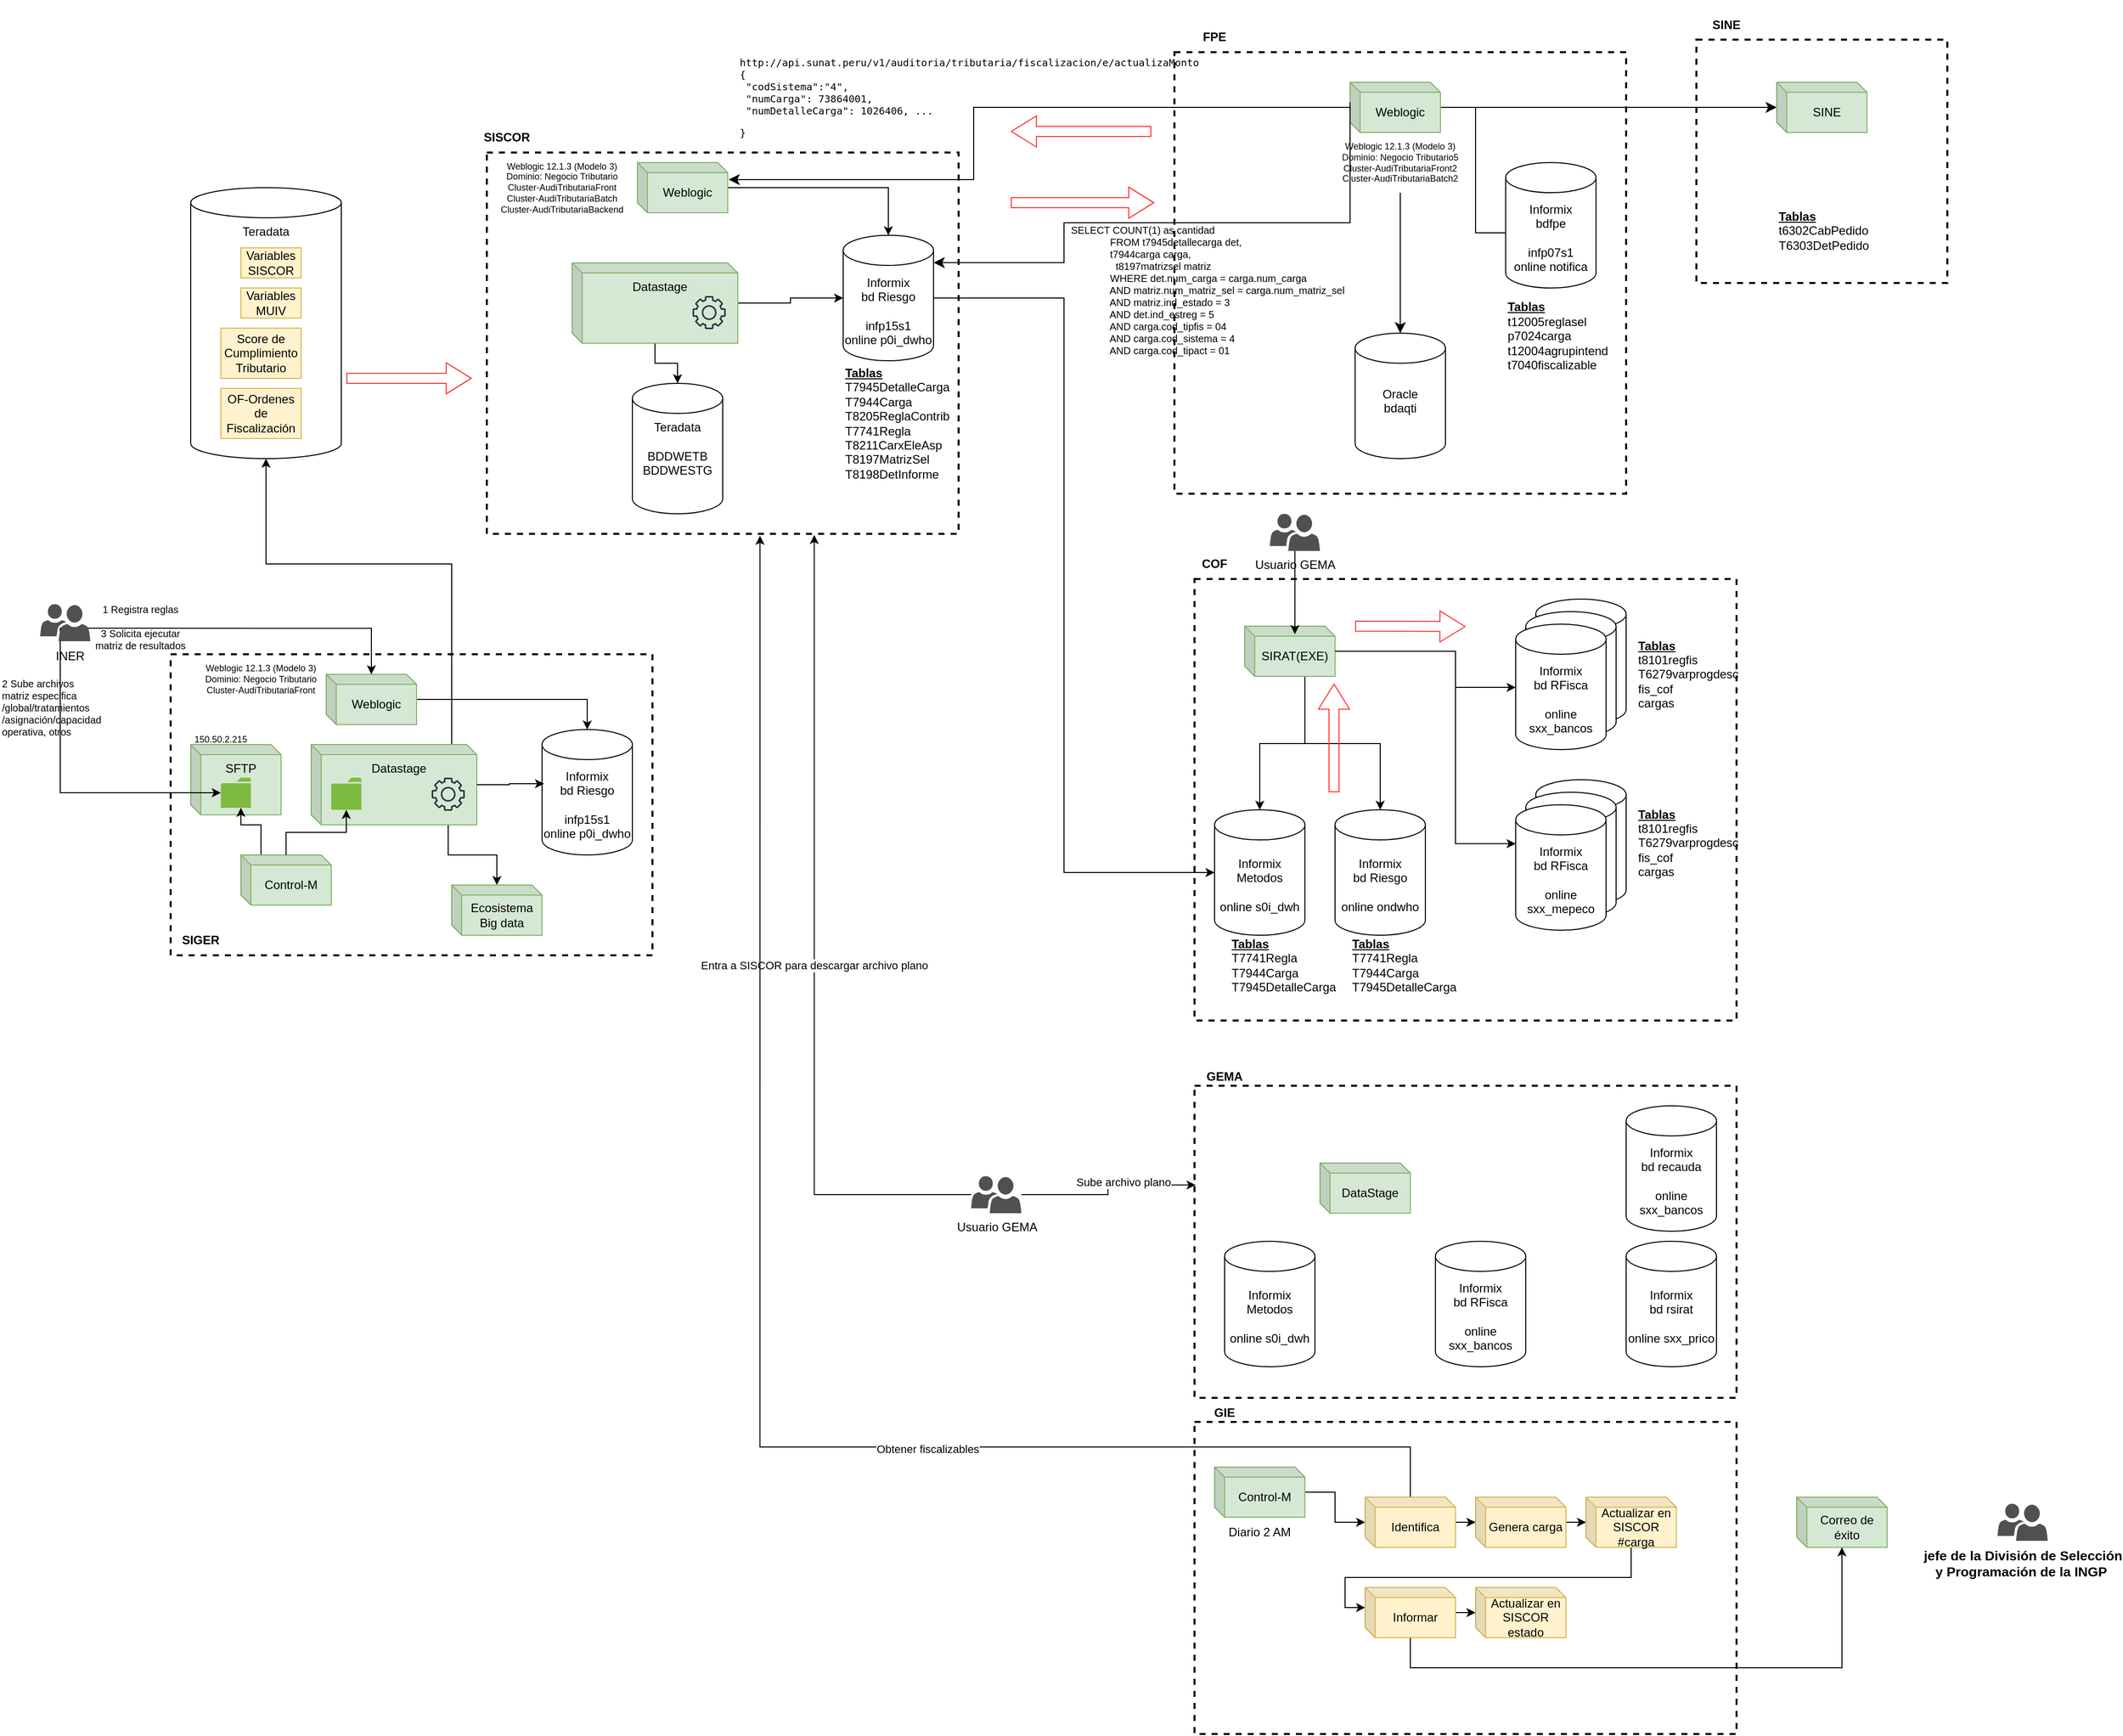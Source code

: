 <mxfile version="24.0.2" type="github">
  <diagram name="Página-1" id="nPnS-npcXqcOk9-AM_7p">
    <mxGraphModel dx="2062" dy="1747" grid="1" gridSize="10" guides="1" tooltips="1" connect="1" arrows="1" fold="1" page="1" pageScale="1" pageWidth="827" pageHeight="1169" math="0" shadow="0">
      <root>
        <mxCell id="0" />
        <mxCell id="1" parent="0" />
        <mxCell id="hk-cd0pmr9pBPQPgSmE_-25" value="&lt;pre style=&quot;font-size: 10px;&quot; class=&quot;code highlight&quot; lang=&quot;java&quot;&gt;&lt;span style=&quot;font-size: 10px;&quot; id=&quot;LC620&quot; class=&quot;line&quot; lang=&quot;java&quot;&gt;&lt;span style=&quot;font-size: 10px;&quot; class=&quot;cm&quot;&gt;http://api.sunat.peru/v1/auditoria/tributaria/fiscalizacion/e/actualizaMonto&lt;/span&gt;&lt;/span&gt;&lt;br style=&quot;font-size: 10px;&quot;&gt;&lt;span style=&quot;font-size: 10px;&quot; id=&quot;LC623&quot; class=&quot;line&quot; lang=&quot;java&quot;&gt;&lt;span style=&quot;font-size: 10px;&quot; class=&quot;cm&quot;&gt;{&lt;/span&gt;&lt;/span&gt;&lt;br style=&quot;font-size: 10px;&quot;&gt;&lt;span style=&quot;font-size: 10px;&quot; id=&quot;LC624&quot; class=&quot;line&quot; lang=&quot;java&quot;&gt;&lt;span style=&quot;font-size: 10px;&quot; class=&quot;cm&quot;&gt; &quot;codSistema&quot;:&quot;4&quot;,&lt;/span&gt;&lt;/span&gt;&lt;br style=&quot;font-size: 10px;&quot;&gt;&lt;span style=&quot;font-size: 10px;&quot; id=&quot;LC625&quot; class=&quot;line&quot; lang=&quot;java&quot;&gt;&lt;span style=&quot;font-size: 10px;&quot; class=&quot;cm&quot;&gt; &quot;numCarga&quot;: 73864001,&lt;/span&gt;&lt;/span&gt;&lt;br style=&quot;font-size: 10px;&quot;&gt;&lt;span style=&quot;font-size: 10px;&quot; id=&quot;LC626&quot; class=&quot;line&quot; lang=&quot;java&quot;&gt;&lt;span style=&quot;font-size: 10px;&quot; class=&quot;cm&quot;&gt; &quot;numDetalleCarga&quot;: 1026406, ...&lt;/span&gt;&lt;/span&gt;&lt;/pre&gt;&lt;pre style=&quot;font-size: 10px;&quot; class=&quot;code highlight&quot; lang=&quot;java&quot;&gt;}&lt;/pre&gt;&lt;pre style=&quot;font-size: 10px;&quot; class=&quot;code highlight&quot; lang=&quot;java&quot;&gt;&lt;br style=&quot;font-size: 10px;&quot;&gt;&lt;/pre&gt;" style="text;whiteSpace=wrap;html=1;fontSize=10;" parent="1" vertex="1">
          <mxGeometry x="555" y="-222.5" width="515" height="105" as="geometry" />
        </mxCell>
        <mxCell id="hk-cd0pmr9pBPQPgSmE_-14" value="" style="rounded=0;whiteSpace=wrap;html=1;dashed=1;fillColor=none;strokeWidth=2;" parent="1" vertex="1">
          <mxGeometry x="1510" y="-222.5" width="250" height="242.5" as="geometry" />
        </mxCell>
        <mxCell id="e_DzQCpD5upc4EDRTpxR-12" value="" style="rounded=0;whiteSpace=wrap;html=1;dashed=1;fillColor=none;strokeWidth=2;" parent="1" vertex="1">
          <mxGeometry x="1010" y="315" width="540" height="440" as="geometry" />
        </mxCell>
        <mxCell id="geifvfFEWeNei55oTGaf-37" value="" style="rounded=0;whiteSpace=wrap;html=1;dashed=1;fillColor=none;strokeWidth=2;" parent="1" vertex="1">
          <mxGeometry x="305" y="-110" width="470" height="380" as="geometry" />
        </mxCell>
        <mxCell id="e_DzQCpD5upc4EDRTpxR-5" value="" style="group" parent="1" vertex="1" connectable="0">
          <mxGeometry x="-10" y="390" width="480" height="300" as="geometry" />
        </mxCell>
        <mxCell id="geifvfFEWeNei55oTGaf-8" value="" style="rounded=0;whiteSpace=wrap;html=1;dashed=1;fillColor=none;strokeWidth=2;" parent="e_DzQCpD5upc4EDRTpxR-5" vertex="1">
          <mxGeometry width="480" height="300" as="geometry" />
        </mxCell>
        <mxCell id="geifvfFEWeNei55oTGaf-9" value="&lt;b&gt;SIGER&lt;/b&gt;" style="text;strokeColor=none;align=center;fillColor=none;html=1;verticalAlign=middle;whiteSpace=wrap;rounded=0;" parent="e_DzQCpD5upc4EDRTpxR-5" vertex="1">
          <mxGeometry y="270" width="60" height="30" as="geometry" />
        </mxCell>
        <mxCell id="geifvfFEWeNei55oTGaf-1" value="Teradata" style="shape=cylinder3;whiteSpace=wrap;html=1;boundedLbl=1;backgroundOutline=1;size=15;verticalAlign=top;" parent="1" vertex="1">
          <mxGeometry x="10" y="-75" width="150" height="270" as="geometry" />
        </mxCell>
        <mxCell id="geifvfFEWeNei55oTGaf-2" value="Variables SISCOR" style="text;strokeColor=#d6b656;align=center;fillColor=#fff2cc;html=1;verticalAlign=middle;whiteSpace=wrap;rounded=0;" parent="1" vertex="1">
          <mxGeometry x="60" y="-15" width="60" height="30" as="geometry" />
        </mxCell>
        <mxCell id="geifvfFEWeNei55oTGaf-3" value="Variables MUIV" style="text;strokeColor=#d6b656;align=center;fillColor=#fff2cc;html=1;verticalAlign=middle;whiteSpace=wrap;rounded=0;" parent="1" vertex="1">
          <mxGeometry x="60" y="25" width="60" height="30" as="geometry" />
        </mxCell>
        <mxCell id="geifvfFEWeNei55oTGaf-4" value="Score de Cumplimiento Tributario" style="text;strokeColor=#d6b656;align=center;fillColor=#fff2cc;html=1;verticalAlign=middle;whiteSpace=wrap;rounded=0;" parent="1" vertex="1">
          <mxGeometry x="40" y="65" width="80" height="50" as="geometry" />
        </mxCell>
        <mxCell id="geifvfFEWeNei55oTGaf-11" style="edgeStyle=orthogonalEdgeStyle;rounded=0;orthogonalLoop=1;jettySize=auto;html=1;" parent="1" source="geifvfFEWeNei55oTGaf-26" target="geifvfFEWeNei55oTGaf-6" edge="1">
          <mxGeometry relative="1" as="geometry">
            <Array as="points">
              <mxPoint x="267" y="590" />
              <mxPoint x="315" y="590" />
            </Array>
          </mxGeometry>
        </mxCell>
        <mxCell id="geifvfFEWeNei55oTGaf-27" style="edgeStyle=orthogonalEdgeStyle;rounded=0;orthogonalLoop=1;jettySize=auto;html=1;" parent="1" source="geifvfFEWeNei55oTGaf-5" target="geifvfFEWeNei55oTGaf-1" edge="1">
          <mxGeometry relative="1" as="geometry">
            <Array as="points">
              <mxPoint x="270" y="300" />
              <mxPoint x="85" y="300" />
            </Array>
          </mxGeometry>
        </mxCell>
        <mxCell id="geifvfFEWeNei55oTGaf-5" value="Datastage&lt;br&gt;" style="shape=cube;whiteSpace=wrap;html=1;boundedLbl=1;backgroundOutline=1;darkOpacity=0.05;darkOpacity2=0.1;size=10;fillColor=#d5e8d4;strokeColor=#82b366;verticalAlign=top;" parent="1" vertex="1">
          <mxGeometry x="130" y="480" width="165" height="80" as="geometry" />
        </mxCell>
        <mxCell id="geifvfFEWeNei55oTGaf-6" value="Ecosistema&lt;br&gt;Big data" style="shape=cube;whiteSpace=wrap;html=1;boundedLbl=1;backgroundOutline=1;darkOpacity=0.05;darkOpacity2=0.1;size=10;fillColor=#d5e8d4;strokeColor=#82b366;" parent="1" vertex="1">
          <mxGeometry x="270" y="620" width="90" height="50" as="geometry" />
        </mxCell>
        <mxCell id="geifvfFEWeNei55oTGaf-13" value="SFTP" style="shape=cube;whiteSpace=wrap;html=1;boundedLbl=1;backgroundOutline=1;darkOpacity=0.05;darkOpacity2=0.1;size=10;fillColor=#d5e8d4;strokeColor=#82b366;verticalAlign=top;" parent="1" vertex="1">
          <mxGeometry x="10" y="480" width="90" height="70" as="geometry" />
        </mxCell>
        <mxCell id="geifvfFEWeNei55oTGaf-14" style="edgeStyle=orthogonalEdgeStyle;rounded=0;orthogonalLoop=1;jettySize=auto;html=1;" parent="1" source="geifvfFEWeNei55oTGaf-17" target="geifvfFEWeNei55oTGaf-19" edge="1">
          <mxGeometry relative="1" as="geometry">
            <Array as="points">
              <mxPoint x="80" y="560" />
              <mxPoint x="60" y="560" />
            </Array>
          </mxGeometry>
        </mxCell>
        <mxCell id="geifvfFEWeNei55oTGaf-24" style="edgeStyle=orthogonalEdgeStyle;rounded=0;orthogonalLoop=1;jettySize=auto;html=1;" parent="1" source="geifvfFEWeNei55oTGaf-15" target="geifvfFEWeNei55oTGaf-23" edge="1">
          <mxGeometry relative="1" as="geometry" />
        </mxCell>
        <mxCell id="geifvfFEWeNei55oTGaf-15" value="Weblogic" style="shape=cube;whiteSpace=wrap;html=1;boundedLbl=1;backgroundOutline=1;darkOpacity=0.05;darkOpacity2=0.1;size=10;fillColor=#d5e8d4;strokeColor=#82b366;" parent="1" vertex="1">
          <mxGeometry x="145" y="410" width="90" height="50" as="geometry" />
        </mxCell>
        <mxCell id="geifvfFEWeNei55oTGaf-16" value="Weblogic 12.1.3 (Modelo 3)&lt;br style=&quot;font-size: 9px;&quot;&gt;Dominio: Negocio Tributario&lt;br style=&quot;font-size: 9px;&quot;&gt;Cluster-AudiTributariaFront" style="text;strokeColor=none;align=center;fillColor=none;html=1;verticalAlign=middle;whiteSpace=wrap;rounded=0;fontSize=9;" parent="1" vertex="1">
          <mxGeometry x="-10" y="400" width="180" height="30" as="geometry" />
        </mxCell>
        <mxCell id="geifvfFEWeNei55oTGaf-17" value="Control-M" style="shape=cube;whiteSpace=wrap;html=1;boundedLbl=1;backgroundOutline=1;darkOpacity=0.05;darkOpacity2=0.1;size=10;fillColor=#d5e8d4;strokeColor=#82b366;" parent="1" vertex="1">
          <mxGeometry x="60" y="590" width="90" height="50" as="geometry" />
        </mxCell>
        <mxCell id="geifvfFEWeNei55oTGaf-18" style="edgeStyle=orthogonalEdgeStyle;rounded=0;orthogonalLoop=1;jettySize=auto;html=1;" parent="1" source="geifvfFEWeNei55oTGaf-17" target="geifvfFEWeNei55oTGaf-20" edge="1">
          <mxGeometry relative="1" as="geometry" />
        </mxCell>
        <mxCell id="geifvfFEWeNei55oTGaf-19" value="" style="sketch=0;pointerEvents=1;shadow=0;dashed=0;html=1;strokeColor=none;labelPosition=center;verticalLabelPosition=bottom;verticalAlign=top;outlineConnect=0;align=center;shape=mxgraph.office.concepts.folder;fillColor=#7FBA42;" parent="1" vertex="1">
          <mxGeometry x="40" y="513" width="30" height="30" as="geometry" />
        </mxCell>
        <mxCell id="geifvfFEWeNei55oTGaf-20" value="" style="sketch=0;pointerEvents=1;shadow=0;dashed=0;html=1;strokeColor=none;labelPosition=center;verticalLabelPosition=bottom;verticalAlign=top;outlineConnect=0;align=center;shape=mxgraph.office.concepts.folder;fillColor=#7FBA42;" parent="1" vertex="1">
          <mxGeometry x="150" y="513" width="30" height="32" as="geometry" />
        </mxCell>
        <mxCell id="geifvfFEWeNei55oTGaf-21" value="OF-Ordenes de Fiscalización" style="text;strokeColor=#d6b656;align=center;fillColor=#fff2cc;html=1;verticalAlign=middle;whiteSpace=wrap;rounded=0;" parent="1" vertex="1">
          <mxGeometry x="40" y="125" width="80" height="50" as="geometry" />
        </mxCell>
        <mxCell id="geifvfFEWeNei55oTGaf-23" value="Informix&lt;br&gt;bd Riesgo&lt;br&gt;&lt;br&gt;infp15s1&lt;br&gt;online p0i_dwho" style="shape=cylinder3;whiteSpace=wrap;html=1;boundedLbl=1;backgroundOutline=1;size=15;" parent="1" vertex="1">
          <mxGeometry x="360" y="465" width="90" height="125" as="geometry" />
        </mxCell>
        <mxCell id="geifvfFEWeNei55oTGaf-25" value="150.50.2.215" style="text;strokeColor=none;align=center;fillColor=none;html=1;verticalAlign=middle;whiteSpace=wrap;rounded=0;fontSize=9;" parent="1" vertex="1">
          <mxGeometry x="10" y="460" width="60" height="30" as="geometry" />
        </mxCell>
        <mxCell id="geifvfFEWeNei55oTGaf-26" value="" style="sketch=0;outlineConnect=0;fontColor=#232F3E;gradientColor=none;fillColor=#232F3D;strokeColor=none;dashed=0;verticalLabelPosition=bottom;verticalAlign=top;align=center;html=1;fontSize=12;fontStyle=0;aspect=fixed;pointerEvents=1;shape=mxgraph.aws4.gear;" parent="1" vertex="1">
          <mxGeometry x="250" y="513" width="33" height="33" as="geometry" />
        </mxCell>
        <mxCell id="geifvfFEWeNei55oTGaf-30" style="edgeStyle=orthogonalEdgeStyle;rounded=0;orthogonalLoop=1;jettySize=auto;html=1;exitX=0.96;exitY=0.65;exitDx=0;exitDy=0;exitPerimeter=0;" parent="1" source="geifvfFEWeNei55oTGaf-28" target="geifvfFEWeNei55oTGaf-15" edge="1">
          <mxGeometry relative="1" as="geometry" />
        </mxCell>
        <mxCell id="geifvfFEWeNei55oTGaf-31" style="edgeStyle=orthogonalEdgeStyle;rounded=0;orthogonalLoop=1;jettySize=auto;html=1;exitX=0.74;exitY=0.649;exitDx=0;exitDy=0;exitPerimeter=0;" parent="1" source="geifvfFEWeNei55oTGaf-28" target="geifvfFEWeNei55oTGaf-19" edge="1">
          <mxGeometry relative="1" as="geometry">
            <Array as="points">
              <mxPoint x="-120" y="364" />
              <mxPoint x="-120" y="528" />
            </Array>
          </mxGeometry>
        </mxCell>
        <mxCell id="geifvfFEWeNei55oTGaf-29" value="INER" style="text;strokeColor=none;align=center;fillColor=none;html=1;verticalAlign=middle;whiteSpace=wrap;rounded=0;" parent="1" vertex="1">
          <mxGeometry x="-140" y="377" width="60" height="30" as="geometry" />
        </mxCell>
        <mxCell id="geifvfFEWeNei55oTGaf-32" value="1 Registra reglas" style="text;strokeColor=none;align=center;fillColor=none;html=1;verticalAlign=middle;whiteSpace=wrap;rounded=0;fontSize=10;" parent="1" vertex="1">
          <mxGeometry x="-90" y="330" width="100" height="30" as="geometry" />
        </mxCell>
        <mxCell id="geifvfFEWeNei55oTGaf-33" value="2 Sube archivos&lt;br style=&quot;font-size: 10px;&quot;&gt;matriz especifica /global/tratamientos&lt;br style=&quot;font-size: 10px;&quot;&gt;/asignación/capacidad operativa, otros" style="text;strokeColor=none;align=left;fillColor=none;html=1;verticalAlign=middle;whiteSpace=wrap;rounded=0;fontSize=10;" parent="1" vertex="1">
          <mxGeometry x="-180" y="412.5" width="100" height="60" as="geometry" />
        </mxCell>
        <mxCell id="geifvfFEWeNei55oTGaf-34" value="3 Solicita ejecutar matriz de resultados" style="text;strokeColor=none;align=center;fillColor=none;html=1;verticalAlign=middle;whiteSpace=wrap;rounded=0;fontSize=10;" parent="1" vertex="1">
          <mxGeometry x="-90" y="360" width="100" height="30" as="geometry" />
        </mxCell>
        <mxCell id="geifvfFEWeNei55oTGaf-36" style="edgeStyle=orthogonalEdgeStyle;rounded=0;orthogonalLoop=1;jettySize=auto;html=1;entryX=0.022;entryY=0.432;entryDx=0;entryDy=0;entryPerimeter=0;" parent="1" source="geifvfFEWeNei55oTGaf-5" target="geifvfFEWeNei55oTGaf-23" edge="1">
          <mxGeometry relative="1" as="geometry" />
        </mxCell>
        <mxCell id="e_DzQCpD5upc4EDRTpxR-9" style="edgeStyle=orthogonalEdgeStyle;rounded=0;orthogonalLoop=1;jettySize=auto;html=1;" parent="1" source="e_DzQCpD5upc4EDRTpxR-1" target="e_DzQCpD5upc4EDRTpxR-4" edge="1">
          <mxGeometry relative="1" as="geometry" />
        </mxCell>
        <mxCell id="e_DzQCpD5upc4EDRTpxR-1" value="Weblogic" style="shape=cube;whiteSpace=wrap;html=1;boundedLbl=1;backgroundOutline=1;darkOpacity=0.05;darkOpacity2=0.1;size=10;fillColor=#d5e8d4;strokeColor=#82b366;" parent="1" vertex="1">
          <mxGeometry x="455" y="-100" width="90" height="50" as="geometry" />
        </mxCell>
        <mxCell id="e_DzQCpD5upc4EDRTpxR-2" value="&lt;b&gt;SISCOR&lt;/b&gt;" style="text;strokeColor=none;align=center;fillColor=none;html=1;verticalAlign=middle;whiteSpace=wrap;rounded=0;" parent="1" vertex="1">
          <mxGeometry x="295" y="-140" width="60" height="30" as="geometry" />
        </mxCell>
        <mxCell id="e_DzQCpD5upc4EDRTpxR-3" value="Weblogic 12.1.3 (Modelo 3)&lt;br style=&quot;font-size: 9px;&quot;&gt;Dominio: Negocio Tributario&lt;br style=&quot;font-size: 9px;&quot;&gt;Cluster-AudiTributariaFront&lt;br&gt;Cluster-AudiTributariaBatch&lt;br&gt;Cluster-AudiTributariaBackend" style="text;strokeColor=none;align=center;fillColor=none;html=1;verticalAlign=middle;whiteSpace=wrap;rounded=0;fontSize=9;" parent="1" vertex="1">
          <mxGeometry x="315" y="-105" width="130" height="60" as="geometry" />
        </mxCell>
        <mxCell id="e_DzQCpD5upc4EDRTpxR-4" value="Informix&lt;br&gt;bd Riesgo&lt;br&gt;&lt;br&gt;infp15s1&lt;br&gt;online p0i_dwho" style="shape=cylinder3;whiteSpace=wrap;html=1;boundedLbl=1;backgroundOutline=1;size=15;" parent="1" vertex="1">
          <mxGeometry x="660" y="-27.5" width="90" height="125" as="geometry" />
        </mxCell>
        <mxCell id="e_DzQCpD5upc4EDRTpxR-10" style="edgeStyle=orthogonalEdgeStyle;rounded=0;orthogonalLoop=1;jettySize=auto;html=1;" parent="1" source="e_DzQCpD5upc4EDRTpxR-6" target="e_DzQCpD5upc4EDRTpxR-8" edge="1">
          <mxGeometry relative="1" as="geometry" />
        </mxCell>
        <mxCell id="e_DzQCpD5upc4EDRTpxR-11" style="edgeStyle=orthogonalEdgeStyle;rounded=0;orthogonalLoop=1;jettySize=auto;html=1;" parent="1" source="e_DzQCpD5upc4EDRTpxR-6" target="e_DzQCpD5upc4EDRTpxR-4" edge="1">
          <mxGeometry relative="1" as="geometry" />
        </mxCell>
        <mxCell id="e_DzQCpD5upc4EDRTpxR-6" value="Datastage&lt;br&gt;" style="shape=cube;whiteSpace=wrap;html=1;boundedLbl=1;backgroundOutline=1;darkOpacity=0.05;darkOpacity2=0.1;size=10;fillColor=#d5e8d4;strokeColor=#82b366;verticalAlign=top;" parent="1" vertex="1">
          <mxGeometry x="390" width="165" height="80" as="geometry" />
        </mxCell>
        <mxCell id="e_DzQCpD5upc4EDRTpxR-7" value="" style="sketch=0;outlineConnect=0;fontColor=#232F3E;gradientColor=none;fillColor=#232F3D;strokeColor=none;dashed=0;verticalLabelPosition=bottom;verticalAlign=top;align=center;html=1;fontSize=12;fontStyle=0;aspect=fixed;pointerEvents=1;shape=mxgraph.aws4.gear;" parent="1" vertex="1">
          <mxGeometry x="510" y="33" width="33" height="33" as="geometry" />
        </mxCell>
        <mxCell id="e_DzQCpD5upc4EDRTpxR-8" value="Teradata&lt;br&gt;&lt;br&gt;BDDWETB&lt;br&gt;BDDWESTG" style="shape=cylinder3;whiteSpace=wrap;html=1;boundedLbl=1;backgroundOutline=1;size=15;verticalAlign=top;" parent="1" vertex="1">
          <mxGeometry x="450" y="120" width="90" height="130" as="geometry" />
        </mxCell>
        <mxCell id="geifvfFEWeNei55oTGaf-28" value="" style="sketch=0;pointerEvents=1;shadow=0;dashed=0;html=1;strokeColor=none;labelPosition=center;verticalLabelPosition=bottom;verticalAlign=top;align=center;fillColor=#505050;shape=mxgraph.mscae.intune.user_group" parent="1" vertex="1">
          <mxGeometry x="-140" y="340" width="50" height="37" as="geometry" />
        </mxCell>
        <mxCell id="e_DzQCpD5upc4EDRTpxR-13" value="&lt;b&gt;COF&lt;/b&gt;" style="text;strokeColor=none;align=center;fillColor=none;html=1;verticalAlign=middle;whiteSpace=wrap;rounded=0;" parent="1" vertex="1">
          <mxGeometry x="1000" y="285" width="60" height="30" as="geometry" />
        </mxCell>
        <mxCell id="e_DzQCpD5upc4EDRTpxR-14" value="Informix&lt;br&gt;bd RFisca&lt;br&gt;&lt;br&gt;sxx_bancos" style="shape=cylinder3;whiteSpace=wrap;html=1;boundedLbl=1;backgroundOutline=1;size=15;" parent="1" vertex="1">
          <mxGeometry x="1350" y="335" width="90" height="125" as="geometry" />
        </mxCell>
        <mxCell id="e_DzQCpD5upc4EDRTpxR-15" value="Informix&lt;br&gt;bd RFisca&lt;br&gt;&lt;br&gt;sxx_bancos" style="shape=cylinder3;whiteSpace=wrap;html=1;boundedLbl=1;backgroundOutline=1;size=15;" parent="1" vertex="1">
          <mxGeometry x="1340" y="347.5" width="90" height="125" as="geometry" />
        </mxCell>
        <mxCell id="e_DzQCpD5upc4EDRTpxR-16" value="Informix&lt;br&gt;bd RFisca&lt;br&gt;&lt;br&gt;online sxx_bancos" style="shape=cylinder3;whiteSpace=wrap;html=1;boundedLbl=1;backgroundOutline=1;size=15;" parent="1" vertex="1">
          <mxGeometry x="1330" y="360" width="90" height="125" as="geometry" />
        </mxCell>
        <mxCell id="e_DzQCpD5upc4EDRTpxR-17" value="Informix&lt;br&gt;bd RFisca&lt;br&gt;&lt;br&gt;sxx_bancos" style="shape=cylinder3;whiteSpace=wrap;html=1;boundedLbl=1;backgroundOutline=1;size=15;" parent="1" vertex="1">
          <mxGeometry x="1350" y="515" width="90" height="125" as="geometry" />
        </mxCell>
        <mxCell id="e_DzQCpD5upc4EDRTpxR-18" value="Informix&lt;br&gt;bd RFisca&lt;br&gt;&lt;br&gt;sxx_bancos" style="shape=cylinder3;whiteSpace=wrap;html=1;boundedLbl=1;backgroundOutline=1;size=15;" parent="1" vertex="1">
          <mxGeometry x="1340" y="527.5" width="90" height="125" as="geometry" />
        </mxCell>
        <mxCell id="e_DzQCpD5upc4EDRTpxR-19" value="Informix&lt;br&gt;bd RFisca&lt;br&gt;&lt;br&gt;online sxx_mepeco" style="shape=cylinder3;whiteSpace=wrap;html=1;boundedLbl=1;backgroundOutline=1;size=15;" parent="1" vertex="1">
          <mxGeometry x="1330" y="540" width="90" height="125" as="geometry" />
        </mxCell>
        <mxCell id="e_DzQCpD5upc4EDRTpxR-28" style="edgeStyle=orthogonalEdgeStyle;rounded=0;orthogonalLoop=1;jettySize=auto;html=1;" parent="1" source="e_DzQCpD5upc4EDRTpxR-20" target="e_DzQCpD5upc4EDRTpxR-16" edge="1">
          <mxGeometry relative="1" as="geometry">
            <Array as="points">
              <mxPoint x="1270" y="387" />
              <mxPoint x="1270" y="423" />
            </Array>
          </mxGeometry>
        </mxCell>
        <mxCell id="e_DzQCpD5upc4EDRTpxR-29" style="edgeStyle=orthogonalEdgeStyle;rounded=0;orthogonalLoop=1;jettySize=auto;html=1;" parent="1" source="e_DzQCpD5upc4EDRTpxR-20" target="e_DzQCpD5upc4EDRTpxR-22" edge="1">
          <mxGeometry relative="1" as="geometry">
            <Array as="points">
              <mxPoint x="1120" y="479" />
              <mxPoint x="1075" y="479" />
            </Array>
          </mxGeometry>
        </mxCell>
        <mxCell id="e_DzQCpD5upc4EDRTpxR-30" style="edgeStyle=orthogonalEdgeStyle;rounded=0;orthogonalLoop=1;jettySize=auto;html=1;" parent="1" source="e_DzQCpD5upc4EDRTpxR-20" target="e_DzQCpD5upc4EDRTpxR-21" edge="1">
          <mxGeometry relative="1" as="geometry">
            <Array as="points">
              <mxPoint x="1120" y="479" />
              <mxPoint x="1195" y="479" />
            </Array>
          </mxGeometry>
        </mxCell>
        <mxCell id="e_DzQCpD5upc4EDRTpxR-20" value="SIRAT(EXE)" style="shape=cube;whiteSpace=wrap;html=1;boundedLbl=1;backgroundOutline=1;darkOpacity=0.05;darkOpacity2=0.1;size=10;fillColor=#d5e8d4;strokeColor=#82b366;" parent="1" vertex="1">
          <mxGeometry x="1060" y="362" width="90" height="50" as="geometry" />
        </mxCell>
        <mxCell id="e_DzQCpD5upc4EDRTpxR-21" value="Informix&lt;br&gt;bd Riesgo&lt;br&gt;&lt;br&gt;online ondwho" style="shape=cylinder3;whiteSpace=wrap;html=1;boundedLbl=1;backgroundOutline=1;size=15;" parent="1" vertex="1">
          <mxGeometry x="1150" y="545" width="90" height="125" as="geometry" />
        </mxCell>
        <mxCell id="e_DzQCpD5upc4EDRTpxR-22" value="Informix&lt;br&gt;Metodos&lt;br&gt;&lt;br&gt;online s0i_dwh" style="shape=cylinder3;whiteSpace=wrap;html=1;boundedLbl=1;backgroundOutline=1;size=15;" parent="1" vertex="1">
          <mxGeometry x="1030" y="545" width="90" height="125" as="geometry" />
        </mxCell>
        <mxCell id="e_DzQCpD5upc4EDRTpxR-23" value="&lt;u&gt;&lt;b&gt;Tablas&lt;/b&gt;&lt;/u&gt;&lt;br&gt;t8101regfis&lt;br&gt;T6279varprogdesc&lt;br&gt;fis_cof&lt;br&gt;cargas" style="text;strokeColor=none;align=left;fillColor=none;html=1;verticalAlign=middle;whiteSpace=wrap;rounded=0;" parent="1" vertex="1">
          <mxGeometry x="1450" y="395" width="60" height="30" as="geometry" />
        </mxCell>
        <mxCell id="e_DzQCpD5upc4EDRTpxR-25" value="&lt;u&gt;&lt;b&gt;Tablas&lt;/b&gt;&lt;/u&gt;&lt;br&gt;T7741Regla&lt;br&gt;T7944Carga&lt;br&gt;T7945DetalleCarga" style="text;strokeColor=none;align=left;fillColor=none;html=1;verticalAlign=middle;whiteSpace=wrap;rounded=0;" parent="1" vertex="1">
          <mxGeometry x="1165" y="685" width="60" height="30" as="geometry" />
        </mxCell>
        <mxCell id="e_DzQCpD5upc4EDRTpxR-26" value="&lt;u&gt;&lt;b&gt;Tablas&lt;/b&gt;&lt;/u&gt;&lt;br&gt;t8101regfis&lt;br&gt;T6279varprogdesc&lt;br&gt;fis_cof&lt;br&gt;cargas" style="text;strokeColor=none;align=left;fillColor=none;html=1;verticalAlign=middle;whiteSpace=wrap;rounded=0;" parent="1" vertex="1">
          <mxGeometry x="1450" y="562.5" width="60" height="30" as="geometry" />
        </mxCell>
        <mxCell id="e_DzQCpD5upc4EDRTpxR-27" value="&lt;u&gt;&lt;b&gt;Tablas&lt;/b&gt;&lt;/u&gt;&lt;br&gt;T7741Regla&lt;br&gt;T7944Carga&lt;br&gt;T7945DetalleCarga" style="text;strokeColor=none;align=left;fillColor=none;html=1;verticalAlign=middle;whiteSpace=wrap;rounded=0;" parent="1" vertex="1">
          <mxGeometry x="1045" y="685" width="60" height="30" as="geometry" />
        </mxCell>
        <mxCell id="e_DzQCpD5upc4EDRTpxR-31" style="edgeStyle=orthogonalEdgeStyle;rounded=0;orthogonalLoop=1;jettySize=auto;html=1;entryX=0;entryY=0;entryDx=0;entryDy=38.75;entryPerimeter=0;" parent="1" source="e_DzQCpD5upc4EDRTpxR-20" target="e_DzQCpD5upc4EDRTpxR-19" edge="1">
          <mxGeometry relative="1" as="geometry">
            <Array as="points">
              <mxPoint x="1270" y="387" />
              <mxPoint x="1270" y="579" />
            </Array>
          </mxGeometry>
        </mxCell>
        <mxCell id="e_DzQCpD5upc4EDRTpxR-33" style="edgeStyle=orthogonalEdgeStyle;rounded=0;orthogonalLoop=1;jettySize=auto;html=1;entryX=0;entryY=0.5;entryDx=0;entryDy=0;entryPerimeter=0;" parent="1" source="e_DzQCpD5upc4EDRTpxR-4" target="e_DzQCpD5upc4EDRTpxR-22" edge="1">
          <mxGeometry relative="1" as="geometry">
            <Array as="points">
              <mxPoint x="880" y="35" />
              <mxPoint x="880" y="608" />
            </Array>
          </mxGeometry>
        </mxCell>
        <mxCell id="e_DzQCpD5upc4EDRTpxR-34" value="" style="rounded=0;whiteSpace=wrap;html=1;dashed=1;fillColor=none;strokeWidth=2;" parent="1" vertex="1">
          <mxGeometry x="990" y="-210" width="450" height="440" as="geometry" />
        </mxCell>
        <mxCell id="e_DzQCpD5upc4EDRTpxR-35" value="&lt;b&gt;FPE&lt;/b&gt;" style="text;strokeColor=none;align=center;fillColor=none;html=1;verticalAlign=middle;whiteSpace=wrap;rounded=0;" parent="1" vertex="1">
          <mxGeometry x="1000" y="-240" width="60" height="30" as="geometry" />
        </mxCell>
        <mxCell id="hk-cd0pmr9pBPQPgSmE_-8" style="edgeStyle=orthogonalEdgeStyle;rounded=0;orthogonalLoop=1;jettySize=auto;html=1;fontSize=12;startSize=8;endSize=8;entryX=0;entryY=0.5;entryDx=0;entryDy=0;entryPerimeter=0;" parent="1" source="hk-cd0pmr9pBPQPgSmE_-1" target="hk-cd0pmr9pBPQPgSmE_-7" edge="1">
          <mxGeometry relative="1" as="geometry">
            <Array as="points">
              <mxPoint x="1290" y="-155" />
              <mxPoint x="1290" y="-30" />
              <mxPoint x="1323" y="-30" />
              <mxPoint x="1323" y="-37" />
            </Array>
          </mxGeometry>
        </mxCell>
        <mxCell id="hk-cd0pmr9pBPQPgSmE_-13" style="edgeStyle=none;curved=1;rounded=0;orthogonalLoop=1;jettySize=auto;html=1;fontSize=12;startSize=8;endSize=8;" parent="1" source="hk-cd0pmr9pBPQPgSmE_-1" target="hk-cd0pmr9pBPQPgSmE_-12" edge="1">
          <mxGeometry relative="1" as="geometry" />
        </mxCell>
        <mxCell id="hk-cd0pmr9pBPQPgSmE_-1" value="Weblogic" style="shape=cube;whiteSpace=wrap;html=1;boundedLbl=1;backgroundOutline=1;darkOpacity=0.05;darkOpacity2=0.1;size=10;fillColor=#d5e8d4;strokeColor=#82b366;" parent="1" vertex="1">
          <mxGeometry x="1165" y="-180" width="90" height="50" as="geometry" />
        </mxCell>
        <mxCell id="hk-cd0pmr9pBPQPgSmE_-20" style="edgeStyle=none;curved=1;rounded=0;orthogonalLoop=1;jettySize=auto;html=1;fontSize=12;startSize=8;endSize=8;" parent="1" source="hk-cd0pmr9pBPQPgSmE_-2" target="hk-cd0pmr9pBPQPgSmE_-18" edge="1">
          <mxGeometry relative="1" as="geometry" />
        </mxCell>
        <mxCell id="hk-cd0pmr9pBPQPgSmE_-2" value="Weblogic 12.1.3 (Modelo 3)&lt;br style=&quot;font-size: 9px;&quot;&gt;Dominio: Negocio Tributario5&lt;br style=&quot;font-size: 9px;&quot;&gt;Cluster-AudiTributariaFront2&lt;br&gt;Cluster-AudiTributariaBatch2" style="text;strokeColor=none;align=center;fillColor=none;html=1;verticalAlign=middle;whiteSpace=wrap;rounded=0;fontSize=9;" parent="1" vertex="1">
          <mxGeometry x="1150" y="-130" width="130" height="60" as="geometry" />
        </mxCell>
        <mxCell id="hk-cd0pmr9pBPQPgSmE_-3" value="" style="edgeStyle=orthogonalEdgeStyle;orthogonalLoop=1;jettySize=auto;html=1;rounded=0;fontSize=12;startSize=8;endSize=8;exitX=0;exitY=0;exitDx=0;exitDy=20;exitPerimeter=0;entryX=1.002;entryY=0.218;entryDx=0;entryDy=0;entryPerimeter=0;" parent="1" source="hk-cd0pmr9pBPQPgSmE_-1" target="e_DzQCpD5upc4EDRTpxR-4" edge="1">
          <mxGeometry width="120" relative="1" as="geometry">
            <mxPoint x="1130" y="-10" as="sourcePoint" />
            <mxPoint x="1250" y="-10" as="targetPoint" />
            <Array as="points">
              <mxPoint x="1165" y="-40" />
              <mxPoint x="880" y="-40" />
              <mxPoint x="880" />
            </Array>
          </mxGeometry>
        </mxCell>
        <mxCell id="hk-cd0pmr9pBPQPgSmE_-7" value="Informix&lt;br&gt;bdfpe&lt;br&gt;&lt;br&gt;infp07s1&lt;br&gt;online notifica" style="shape=cylinder3;whiteSpace=wrap;html=1;boundedLbl=1;backgroundOutline=1;size=15;" parent="1" vertex="1">
          <mxGeometry x="1320" y="-100" width="90" height="125" as="geometry" />
        </mxCell>
        <mxCell id="hk-cd0pmr9pBPQPgSmE_-9" value="&lt;u&gt;&lt;b&gt;Tablas&lt;/b&gt;&lt;/u&gt;&lt;br&gt;&lt;div&gt;&lt;div&gt;T7945DetalleCarga&lt;/div&gt;&lt;div&gt;T7944Carga&lt;/div&gt;&lt;div&gt;T8205ReglaContrib&lt;/div&gt;&lt;div&gt;T7741Regla&lt;/div&gt;&lt;div&gt;T8211CarxEleAsp&lt;/div&gt;&lt;div&gt;T8197MatrizSel&lt;/div&gt;&lt;div&gt;T8198DetInforme&lt;/div&gt;&lt;/div&gt;" style="text;strokeColor=none;align=left;fillColor=none;html=1;verticalAlign=middle;whiteSpace=wrap;rounded=0;" parent="1" vertex="1">
          <mxGeometry x="660" y="90" width="165" height="140" as="geometry" />
        </mxCell>
        <mxCell id="hk-cd0pmr9pBPQPgSmE_-11" value="&lt;u&gt;&lt;b&gt;Tablas&lt;/b&gt;&lt;/u&gt;&lt;br&gt;&lt;div&gt;t6302CabPedido&lt;/div&gt;&lt;div&gt;T6303DetPedido&lt;/div&gt;" style="text;strokeColor=none;align=left;fillColor=none;html=1;verticalAlign=middle;whiteSpace=wrap;rounded=0;" parent="1" vertex="1">
          <mxGeometry x="1590" y="-75" width="130" height="85" as="geometry" />
        </mxCell>
        <mxCell id="hk-cd0pmr9pBPQPgSmE_-12" value="SINE" style="shape=cube;whiteSpace=wrap;html=1;boundedLbl=1;backgroundOutline=1;darkOpacity=0.05;darkOpacity2=0.1;size=10;fillColor=#d5e8d4;strokeColor=#82b366;" parent="1" vertex="1">
          <mxGeometry x="1590" y="-180" width="90" height="50" as="geometry" />
        </mxCell>
        <mxCell id="hk-cd0pmr9pBPQPgSmE_-15" value="&lt;b&gt;SINE&lt;/b&gt;" style="text;strokeColor=none;align=center;fillColor=none;html=1;verticalAlign=middle;whiteSpace=wrap;rounded=0;" parent="1" vertex="1">
          <mxGeometry x="1510" y="-252.5" width="60" height="30" as="geometry" />
        </mxCell>
        <mxCell id="hk-cd0pmr9pBPQPgSmE_-16" style="edgeStyle=none;curved=1;rounded=0;orthogonalLoop=1;jettySize=auto;html=1;exitX=0.5;exitY=0;exitDx=0;exitDy=0;fontSize=12;startSize=8;endSize=8;" parent="1" source="hk-cd0pmr9pBPQPgSmE_-15" target="hk-cd0pmr9pBPQPgSmE_-15" edge="1">
          <mxGeometry relative="1" as="geometry" />
        </mxCell>
        <mxCell id="hk-cd0pmr9pBPQPgSmE_-18" value="Oracle&lt;br&gt;bdaqti&lt;br&gt;&lt;div&gt;&lt;br/&gt;&lt;/div&gt;" style="shape=cylinder3;whiteSpace=wrap;html=1;boundedLbl=1;backgroundOutline=1;size=15;" parent="1" vertex="1">
          <mxGeometry x="1170" y="70" width="90" height="125" as="geometry" />
        </mxCell>
        <mxCell id="hk-cd0pmr9pBPQPgSmE_-19" value="SELECT COUNT(1) as cantidad&#xa;              FROM t7945detallecarga det,&#xa;              t7944carga carga,&#xa;                t8197matrizsel matriz&#xa;              WHERE det.num_carga = carga.num_carga&#xa;              AND matriz.num_matriz_sel = carga.num_matriz_sel&#xa;              AND matriz.ind_estado = 3&#xa;              AND det.ind_estreg = 5&#xa;              AND carga.cod_tipfis = 04&#xa;              AND carga.cod_sistema = 4&#xa;              AND carga.cod_tipact = 01" style="text;whiteSpace=wrap;fontSize=10;" parent="1" vertex="1">
          <mxGeometry x="885" y="-45" width="340" height="170" as="geometry" />
        </mxCell>
        <mxCell id="hk-cd0pmr9pBPQPgSmE_-21" value="" style="shape=flexArrow;endArrow=classic;html=1;rounded=0;fontSize=12;startSize=8;endSize=8;curved=1;fontColor=#FF3333;labelBorderColor=#FF3333;labelBackgroundColor=#FF3333;strokeColor=#FF3333;" parent="1" edge="1">
          <mxGeometry width="50" height="50" relative="1" as="geometry">
            <mxPoint x="165" y="115" as="sourcePoint" />
            <mxPoint x="290" y="115" as="targetPoint" />
            <Array as="points">
              <mxPoint x="205" y="115" />
            </Array>
          </mxGeometry>
        </mxCell>
        <mxCell id="hk-cd0pmr9pBPQPgSmE_-22" value="" style="shape=flexArrow;endArrow=classic;html=1;rounded=0;fontSize=12;startSize=8;endSize=8;curved=1;strokeColor=#FF3333;" parent="1" edge="1">
          <mxGeometry width="50" height="50" relative="1" as="geometry">
            <mxPoint x="967" y="-131" as="sourcePoint" />
            <mxPoint x="827" y="-131" as="targetPoint" />
            <Array as="points" />
          </mxGeometry>
        </mxCell>
        <mxCell id="hk-cd0pmr9pBPQPgSmE_-24" style="edgeStyle=orthogonalEdgeStyle;rounded=0;orthogonalLoop=1;jettySize=auto;html=1;entryX=1.011;entryY=0.34;entryDx=0;entryDy=0;entryPerimeter=0;fontSize=12;startSize=8;endSize=8;" parent="1" source="hk-cd0pmr9pBPQPgSmE_-1" target="e_DzQCpD5upc4EDRTpxR-1" edge="1">
          <mxGeometry relative="1" as="geometry">
            <Array as="points">
              <mxPoint x="790" y="-155" />
              <mxPoint x="790" y="-83" />
            </Array>
          </mxGeometry>
        </mxCell>
        <mxCell id="hk-cd0pmr9pBPQPgSmE_-26" value="&lt;u&gt;&lt;b&gt;Tablas&lt;/b&gt;&lt;/u&gt;&lt;br&gt;&lt;div&gt;&lt;div&gt;t12005reglasel&lt;/div&gt;&lt;div&gt;p7024carga&lt;/div&gt;&lt;div&gt;t12004agrupintend&lt;/div&gt;&lt;div&gt;t7040fiscalizable&lt;/div&gt;&lt;/div&gt;&lt;div&gt;&lt;br&gt;&lt;/div&gt;" style="text;strokeColor=none;align=left;fillColor=none;html=1;verticalAlign=middle;whiteSpace=wrap;rounded=0;" parent="1" vertex="1">
          <mxGeometry x="1320" y="35" width="110" height="90" as="geometry" />
        </mxCell>
        <mxCell id="hk-cd0pmr9pBPQPgSmE_-29" value="" style="shape=flexArrow;endArrow=classic;html=1;rounded=0;fontSize=12;startSize=8;endSize=8;curved=1;fontColor=#FF3333;labelBorderColor=#FF3333;labelBackgroundColor=#FF3333;strokeColor=#FF3333;" parent="1" edge="1">
          <mxGeometry width="50" height="50" relative="1" as="geometry">
            <mxPoint x="827" y="-60" as="sourcePoint" />
            <mxPoint x="970" y="-60" as="targetPoint" />
            <Array as="points">
              <mxPoint x="867" y="-60" />
            </Array>
          </mxGeometry>
        </mxCell>
        <mxCell id="-gU_eVzrO79IEMNU5jLW-1" value="" style="rounded=0;whiteSpace=wrap;html=1;dashed=1;fillColor=none;strokeWidth=2;" parent="1" vertex="1">
          <mxGeometry x="1010" y="820" width="540" height="311" as="geometry" />
        </mxCell>
        <mxCell id="-gU_eVzrO79IEMNU5jLW-2" value="&lt;b&gt;GEMA&lt;/b&gt;" style="text;strokeColor=none;align=center;fillColor=none;html=1;verticalAlign=middle;whiteSpace=wrap;rounded=0;" parent="1" vertex="1">
          <mxGeometry x="1010" y="796" width="60" height="30" as="geometry" />
        </mxCell>
        <mxCell id="-gU_eVzrO79IEMNU5jLW-4" style="edgeStyle=orthogonalEdgeStyle;rounded=0;orthogonalLoop=1;jettySize=auto;html=1;entryX=0.694;entryY=1.003;entryDx=0;entryDy=0;entryPerimeter=0;" parent="1" source="-gU_eVzrO79IEMNU5jLW-3" target="geifvfFEWeNei55oTGaf-37" edge="1">
          <mxGeometry relative="1" as="geometry" />
        </mxCell>
        <mxCell id="-gU_eVzrO79IEMNU5jLW-6" value="Entra a SISCOR para descargar archivo plano" style="edgeLabel;html=1;align=center;verticalAlign=middle;resizable=0;points=[];" parent="-gU_eVzrO79IEMNU5jLW-4" vertex="1" connectable="0">
          <mxGeometry x="-0.054" relative="1" as="geometry">
            <mxPoint as="offset" />
          </mxGeometry>
        </mxCell>
        <mxCell id="-gU_eVzrO79IEMNU5jLW-5" style="edgeStyle=orthogonalEdgeStyle;rounded=0;orthogonalLoop=1;jettySize=auto;html=1;entryX=0.002;entryY=0.318;entryDx=0;entryDy=0;entryPerimeter=0;" parent="1" source="-gU_eVzrO79IEMNU5jLW-3" target="-gU_eVzrO79IEMNU5jLW-1" edge="1">
          <mxGeometry relative="1" as="geometry" />
        </mxCell>
        <mxCell id="-gU_eVzrO79IEMNU5jLW-7" value="Sube archivo plano" style="edgeLabel;html=1;align=center;verticalAlign=middle;resizable=0;points=[];" parent="-gU_eVzrO79IEMNU5jLW-5" vertex="1" connectable="0">
          <mxGeometry x="0.206" y="3" relative="1" as="geometry">
            <mxPoint as="offset" />
          </mxGeometry>
        </mxCell>
        <mxCell id="-gU_eVzrO79IEMNU5jLW-3" value="Usuario GEMA" style="sketch=0;pointerEvents=1;shadow=0;dashed=0;html=1;strokeColor=none;labelPosition=center;verticalLabelPosition=bottom;verticalAlign=top;align=center;fillColor=#505050;shape=mxgraph.mscae.intune.user_group" parent="1" vertex="1">
          <mxGeometry x="787.5" y="910" width="50" height="37" as="geometry" />
        </mxCell>
        <mxCell id="-gU_eVzrO79IEMNU5jLW-8" value="DataStage" style="shape=cube;whiteSpace=wrap;html=1;boundedLbl=1;backgroundOutline=1;darkOpacity=0.05;darkOpacity2=0.1;size=10;fillColor=#d5e8d4;strokeColor=#82b366;" parent="1" vertex="1">
          <mxGeometry x="1135" y="897" width="90" height="50" as="geometry" />
        </mxCell>
        <mxCell id="-gU_eVzrO79IEMNU5jLW-9" value="Informix&lt;br&gt;bd RFisca&lt;br&gt;&lt;br&gt;online sxx_bancos" style="shape=cylinder3;whiteSpace=wrap;html=1;boundedLbl=1;backgroundOutline=1;size=15;" parent="1" vertex="1">
          <mxGeometry x="1250" y="975" width="90" height="125" as="geometry" />
        </mxCell>
        <mxCell id="-gU_eVzrO79IEMNU5jLW-10" value="Informix&lt;br&gt;Metodos&lt;br&gt;&lt;br&gt;online s0i_dwh" style="shape=cylinder3;whiteSpace=wrap;html=1;boundedLbl=1;backgroundOutline=1;size=15;" parent="1" vertex="1">
          <mxGeometry x="1040" y="975" width="90" height="125" as="geometry" />
        </mxCell>
        <mxCell id="-gU_eVzrO79IEMNU5jLW-11" value="Informix&lt;br&gt;bd rsirat&lt;br&gt;&lt;br&gt;online sxx_prico" style="shape=cylinder3;whiteSpace=wrap;html=1;boundedLbl=1;backgroundOutline=1;size=15;" parent="1" vertex="1">
          <mxGeometry x="1440" y="975" width="90" height="125" as="geometry" />
        </mxCell>
        <mxCell id="-gU_eVzrO79IEMNU5jLW-12" value="Informix&lt;br&gt;bd recauda&lt;br&gt;&lt;br&gt;online sxx_bancos" style="shape=cylinder3;whiteSpace=wrap;html=1;boundedLbl=1;backgroundOutline=1;size=15;" parent="1" vertex="1">
          <mxGeometry x="1440" y="840" width="90" height="125" as="geometry" />
        </mxCell>
        <mxCell id="OXPec7SwYFfNkWb8Lh6e-1" value="" style="rounded=0;whiteSpace=wrap;html=1;dashed=1;fillColor=none;strokeWidth=2;" parent="1" vertex="1">
          <mxGeometry x="1010" y="1155" width="540" height="311" as="geometry" />
        </mxCell>
        <mxCell id="OXPec7SwYFfNkWb8Lh6e-2" value="&lt;b&gt;GIE&lt;/b&gt;" style="text;strokeColor=none;align=center;fillColor=none;html=1;verticalAlign=middle;whiteSpace=wrap;rounded=0;" parent="1" vertex="1">
          <mxGeometry x="1010" y="1131" width="60" height="30" as="geometry" />
        </mxCell>
        <mxCell id="OXPec7SwYFfNkWb8Lh6e-22" style="edgeStyle=orthogonalEdgeStyle;rounded=0;orthogonalLoop=1;jettySize=auto;html=1;" parent="1" source="OXPec7SwYFfNkWb8Lh6e-8" target="OXPec7SwYFfNkWb8Lh6e-9" edge="1">
          <mxGeometry relative="1" as="geometry" />
        </mxCell>
        <mxCell id="OXPec7SwYFfNkWb8Lh6e-8" value="Control-M" style="shape=cube;whiteSpace=wrap;html=1;boundedLbl=1;backgroundOutline=1;darkOpacity=0.05;darkOpacity2=0.1;size=10;fillColor=#d5e8d4;strokeColor=#82b366;" parent="1" vertex="1">
          <mxGeometry x="1030" y="1200" width="90" height="50" as="geometry" />
        </mxCell>
        <mxCell id="OXPec7SwYFfNkWb8Lh6e-16" style="edgeStyle=orthogonalEdgeStyle;rounded=0;orthogonalLoop=1;jettySize=auto;html=1;" parent="1" source="OXPec7SwYFfNkWb8Lh6e-9" target="OXPec7SwYFfNkWb8Lh6e-10" edge="1">
          <mxGeometry relative="1" as="geometry" />
        </mxCell>
        <mxCell id="OXPec7SwYFfNkWb8Lh6e-24" style="edgeStyle=orthogonalEdgeStyle;rounded=0;orthogonalLoop=1;jettySize=auto;html=1;entryX=0.579;entryY=1.005;entryDx=0;entryDy=0;entryPerimeter=0;" parent="1" source="OXPec7SwYFfNkWb8Lh6e-9" target="geifvfFEWeNei55oTGaf-37" edge="1">
          <mxGeometry relative="1" as="geometry">
            <Array as="points">
              <mxPoint x="1225" y="1180" />
              <mxPoint x="577" y="1180" />
            </Array>
          </mxGeometry>
        </mxCell>
        <mxCell id="OXPec7SwYFfNkWb8Lh6e-25" value="Obtener fiscalizables" style="edgeLabel;html=1;align=center;verticalAlign=middle;resizable=0;points=[];" parent="OXPec7SwYFfNkWb8Lh6e-24" vertex="1" connectable="0">
          <mxGeometry x="-0.339" y="2" relative="1" as="geometry">
            <mxPoint as="offset" />
          </mxGeometry>
        </mxCell>
        <mxCell id="OXPec7SwYFfNkWb8Lh6e-9" value="Identifica" style="shape=cube;whiteSpace=wrap;html=1;boundedLbl=1;backgroundOutline=1;darkOpacity=0.05;darkOpacity2=0.1;size=10;fillColor=#fff2cc;strokeColor=#d6b656;" parent="1" vertex="1">
          <mxGeometry x="1180" y="1230" width="90" height="50" as="geometry" />
        </mxCell>
        <mxCell id="OXPec7SwYFfNkWb8Lh6e-17" style="edgeStyle=orthogonalEdgeStyle;rounded=0;orthogonalLoop=1;jettySize=auto;html=1;" parent="1" source="OXPec7SwYFfNkWb8Lh6e-10" target="OXPec7SwYFfNkWb8Lh6e-11" edge="1">
          <mxGeometry relative="1" as="geometry" />
        </mxCell>
        <mxCell id="OXPec7SwYFfNkWb8Lh6e-10" value="Genera carga" style="shape=cube;whiteSpace=wrap;html=1;boundedLbl=1;backgroundOutline=1;darkOpacity=0.05;darkOpacity2=0.1;size=10;fillColor=#fff2cc;strokeColor=#d6b656;" parent="1" vertex="1">
          <mxGeometry x="1290" y="1230" width="90" height="50" as="geometry" />
        </mxCell>
        <mxCell id="OXPec7SwYFfNkWb8Lh6e-19" style="edgeStyle=orthogonalEdgeStyle;rounded=0;orthogonalLoop=1;jettySize=auto;html=1;entryX=0;entryY=0;entryDx=0;entryDy=20;entryPerimeter=0;" parent="1" source="OXPec7SwYFfNkWb8Lh6e-11" target="OXPec7SwYFfNkWb8Lh6e-14" edge="1">
          <mxGeometry relative="1" as="geometry">
            <Array as="points">
              <mxPoint x="1445" y="1310" />
              <mxPoint x="1160" y="1310" />
              <mxPoint x="1160" y="1340" />
            </Array>
          </mxGeometry>
        </mxCell>
        <mxCell id="OXPec7SwYFfNkWb8Lh6e-11" value="Actualizar en SISCOR #carga" style="shape=cube;whiteSpace=wrap;html=1;boundedLbl=1;backgroundOutline=1;darkOpacity=0.05;darkOpacity2=0.1;size=10;fillColor=#fff2cc;strokeColor=#d6b656;" parent="1" vertex="1">
          <mxGeometry x="1400" y="1230" width="90" height="50" as="geometry" />
        </mxCell>
        <mxCell id="OXPec7SwYFfNkWb8Lh6e-12" value="Correo de éxito" style="shape=cube;whiteSpace=wrap;html=1;boundedLbl=1;backgroundOutline=1;darkOpacity=0.05;darkOpacity2=0.1;size=10;fillColor=#d5e8d4;strokeColor=#82b366;" parent="1" vertex="1">
          <mxGeometry x="1610" y="1230" width="90" height="50" as="geometry" />
        </mxCell>
        <mxCell id="OXPec7SwYFfNkWb8Lh6e-13" value="&lt;b&gt;&lt;span style=&quot;font-size:10.0pt;font-family:&amp;quot;Arial&amp;quot;,sans-serif;mso-fareast-font-family:&lt;br/&gt;&amp;quot;Times New Roman&amp;quot;;mso-ansi-language:ES;mso-fareast-language:ES;mso-bidi-language:&lt;br/&gt;AR-SA&quot; lang=&quot;ES&quot;&gt;jefe de la División de Selección &lt;br&gt;y Programación de la INGP&amp;nbsp;&lt;/span&gt;&lt;/b&gt;" style="sketch=0;pointerEvents=1;shadow=0;dashed=0;html=1;strokeColor=none;labelPosition=center;verticalLabelPosition=bottom;verticalAlign=top;align=center;fillColor=#505050;shape=mxgraph.mscae.intune.user_group" parent="1" vertex="1">
          <mxGeometry x="1810" y="1236.5" width="50" height="37" as="geometry" />
        </mxCell>
        <mxCell id="OXPec7SwYFfNkWb8Lh6e-20" style="edgeStyle=orthogonalEdgeStyle;rounded=0;orthogonalLoop=1;jettySize=auto;html=1;" parent="1" source="OXPec7SwYFfNkWb8Lh6e-14" target="OXPec7SwYFfNkWb8Lh6e-15" edge="1">
          <mxGeometry relative="1" as="geometry" />
        </mxCell>
        <mxCell id="OXPec7SwYFfNkWb8Lh6e-21" style="edgeStyle=orthogonalEdgeStyle;rounded=0;orthogonalLoop=1;jettySize=auto;html=1;" parent="1" source="OXPec7SwYFfNkWb8Lh6e-14" target="OXPec7SwYFfNkWb8Lh6e-12" edge="1">
          <mxGeometry relative="1" as="geometry">
            <Array as="points">
              <mxPoint x="1225" y="1400" />
              <mxPoint x="1655" y="1400" />
            </Array>
          </mxGeometry>
        </mxCell>
        <mxCell id="OXPec7SwYFfNkWb8Lh6e-14" value="Informar" style="shape=cube;whiteSpace=wrap;html=1;boundedLbl=1;backgroundOutline=1;darkOpacity=0.05;darkOpacity2=0.1;size=10;fillColor=#fff2cc;strokeColor=#d6b656;" parent="1" vertex="1">
          <mxGeometry x="1180" y="1320" width="90" height="50" as="geometry" />
        </mxCell>
        <mxCell id="OXPec7SwYFfNkWb8Lh6e-15" value="Actualizar en SISCOR estado" style="shape=cube;whiteSpace=wrap;html=1;boundedLbl=1;backgroundOutline=1;darkOpacity=0.05;darkOpacity2=0.1;size=10;fillColor=#fff2cc;strokeColor=#d6b656;" parent="1" vertex="1">
          <mxGeometry x="1290" y="1320" width="90" height="50" as="geometry" />
        </mxCell>
        <mxCell id="OXPec7SwYFfNkWb8Lh6e-23" value="&lt;span&gt;Diario 2 AM&lt;/span&gt;" style="text;strokeColor=none;align=center;fillColor=none;html=1;verticalAlign=middle;whiteSpace=wrap;rounded=0;fontStyle=0" parent="1" vertex="1">
          <mxGeometry x="1030" y="1250" width="90" height="30" as="geometry" />
        </mxCell>
        <mxCell id="pUn6-nSd4ApJXPjYoaCP-1" value="Usuario GEMA" style="sketch=0;pointerEvents=1;shadow=0;dashed=0;html=1;strokeColor=none;labelPosition=center;verticalLabelPosition=bottom;verticalAlign=top;align=center;fillColor=#505050;shape=mxgraph.mscae.intune.user_group" vertex="1" parent="1">
          <mxGeometry x="1085" y="250" width="50" height="37" as="geometry" />
        </mxCell>
        <mxCell id="pUn6-nSd4ApJXPjYoaCP-2" style="edgeStyle=orthogonalEdgeStyle;rounded=0;orthogonalLoop=1;jettySize=auto;html=1;entryX=0.556;entryY=0.16;entryDx=0;entryDy=0;entryPerimeter=0;" edge="1" parent="1" source="pUn6-nSd4ApJXPjYoaCP-1" target="e_DzQCpD5upc4EDRTpxR-20">
          <mxGeometry relative="1" as="geometry" />
        </mxCell>
        <mxCell id="pUn6-nSd4ApJXPjYoaCP-3" value="" style="shape=flexArrow;endArrow=classic;html=1;rounded=0;fontSize=12;startSize=8;endSize=8;curved=1;strokeColor=#FF3333;" edge="1" parent="1">
          <mxGeometry width="50" height="50" relative="1" as="geometry">
            <mxPoint x="1149" y="527.5" as="sourcePoint" />
            <mxPoint x="1149" y="419.25" as="targetPoint" />
            <Array as="points" />
          </mxGeometry>
        </mxCell>
        <mxCell id="pUn6-nSd4ApJXPjYoaCP-4" value="" style="shape=flexArrow;endArrow=classic;html=1;rounded=0;fontSize=12;startSize=8;endSize=8;curved=1;strokeColor=#FF3333;" edge="1" parent="1">
          <mxGeometry width="50" height="50" relative="1" as="geometry">
            <mxPoint x="1170" y="362" as="sourcePoint" />
            <mxPoint x="1280" y="362.38" as="targetPoint" />
            <Array as="points" />
          </mxGeometry>
        </mxCell>
      </root>
    </mxGraphModel>
  </diagram>
</mxfile>
